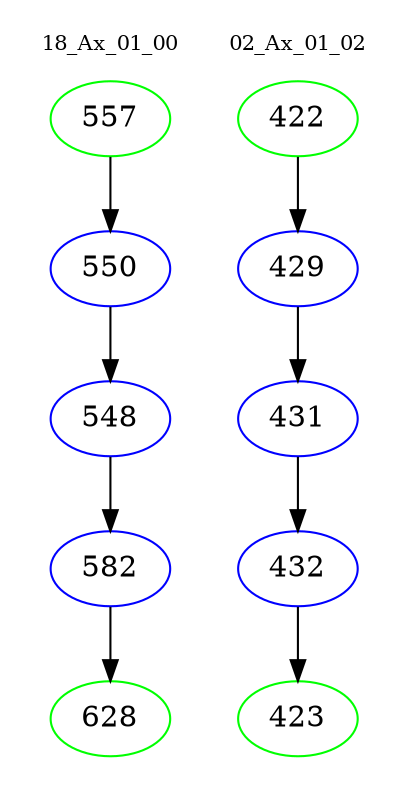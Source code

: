 digraph{
subgraph cluster_0 {
color = white
label = "18_Ax_01_00";
fontsize=10;
T0_557 [label="557", color="green"]
T0_557 -> T0_550 [color="black"]
T0_550 [label="550", color="blue"]
T0_550 -> T0_548 [color="black"]
T0_548 [label="548", color="blue"]
T0_548 -> T0_582 [color="black"]
T0_582 [label="582", color="blue"]
T0_582 -> T0_628 [color="black"]
T0_628 [label="628", color="green"]
}
subgraph cluster_1 {
color = white
label = "02_Ax_01_02";
fontsize=10;
T1_422 [label="422", color="green"]
T1_422 -> T1_429 [color="black"]
T1_429 [label="429", color="blue"]
T1_429 -> T1_431 [color="black"]
T1_431 [label="431", color="blue"]
T1_431 -> T1_432 [color="black"]
T1_432 [label="432", color="blue"]
T1_432 -> T1_423 [color="black"]
T1_423 [label="423", color="green"]
}
}
